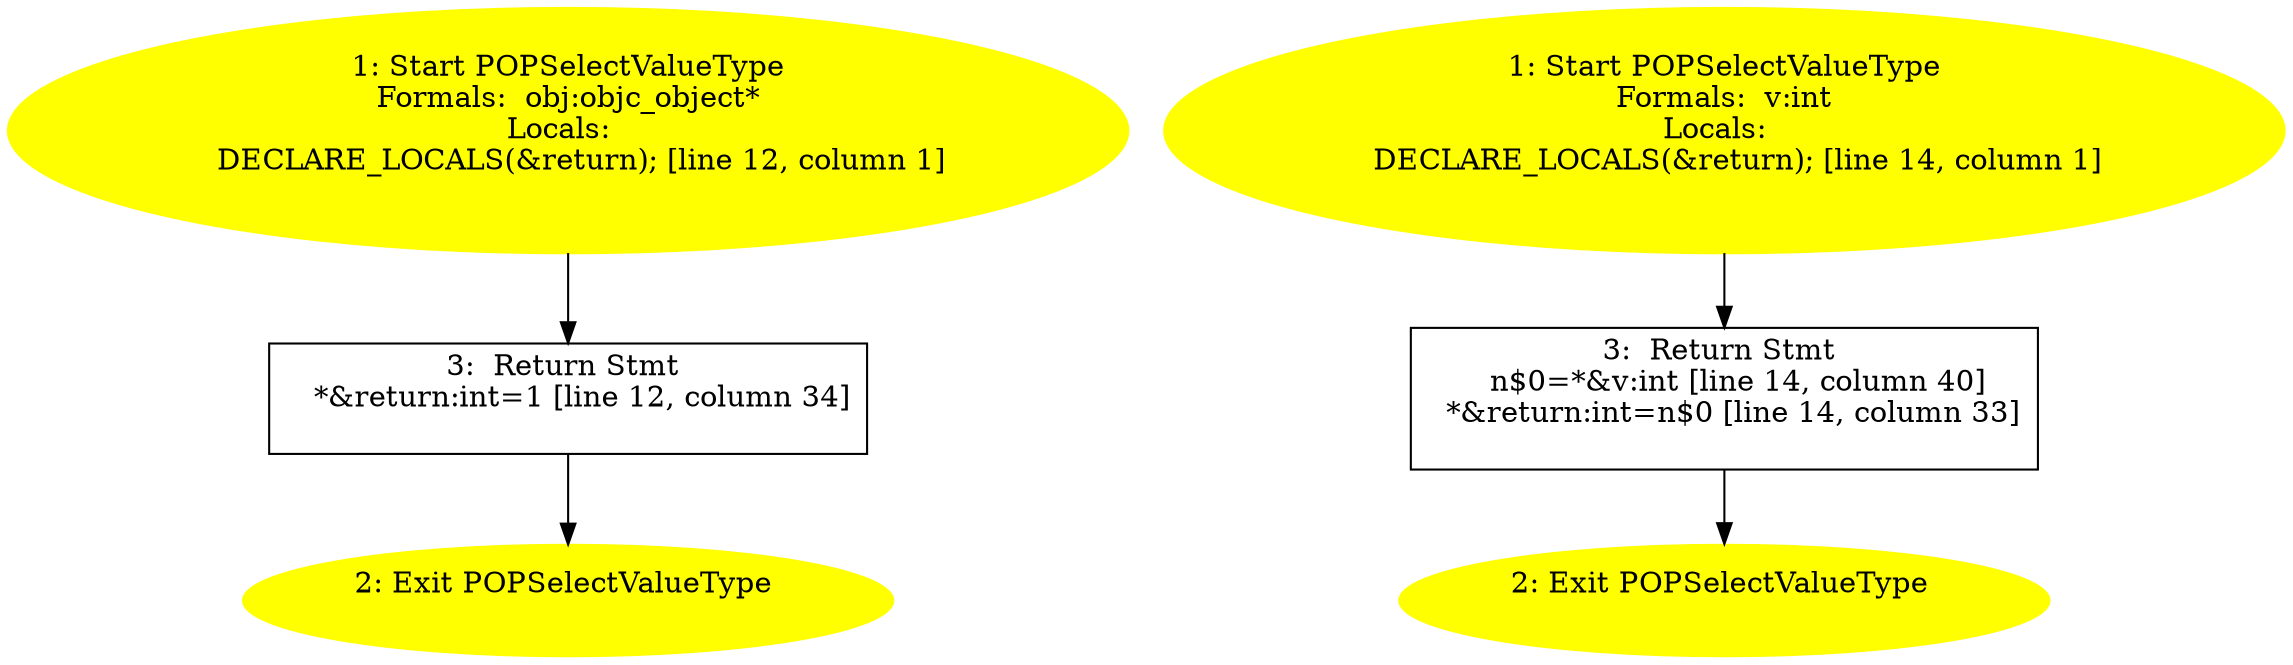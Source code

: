 /* @generated */
digraph cfg {
"POPSelectValueType#4590621362721862851.100c5a1fcd7deab0dea5c6fefbfaf7e9_1" [label="1: Start POPSelectValueType\nFormals:  obj:objc_object*\nLocals:  \n   DECLARE_LOCALS(&return); [line 12, column 1]\n " color=yellow style=filled]
	

	 "POPSelectValueType#4590621362721862851.100c5a1fcd7deab0dea5c6fefbfaf7e9_1" -> "POPSelectValueType#4590621362721862851.100c5a1fcd7deab0dea5c6fefbfaf7e9_3" ;
"POPSelectValueType#4590621362721862851.100c5a1fcd7deab0dea5c6fefbfaf7e9_2" [label="2: Exit POPSelectValueType \n  " color=yellow style=filled]
	

"POPSelectValueType#4590621362721862851.100c5a1fcd7deab0dea5c6fefbfaf7e9_3" [label="3:  Return Stmt \n   *&return:int=1 [line 12, column 34]\n " shape="box"]
	

	 "POPSelectValueType#4590621362721862851.100c5a1fcd7deab0dea5c6fefbfaf7e9_3" -> "POPSelectValueType#4590621362721862851.100c5a1fcd7deab0dea5c6fefbfaf7e9_2" ;
"POPSelectValueType#13202608325161396336.7f6967bed79eb95ec02bca4d934e7bf7_1" [label="1: Start POPSelectValueType\nFormals:  v:int\nLocals:  \n   DECLARE_LOCALS(&return); [line 14, column 1]\n " color=yellow style=filled]
	

	 "POPSelectValueType#13202608325161396336.7f6967bed79eb95ec02bca4d934e7bf7_1" -> "POPSelectValueType#13202608325161396336.7f6967bed79eb95ec02bca4d934e7bf7_3" ;
"POPSelectValueType#13202608325161396336.7f6967bed79eb95ec02bca4d934e7bf7_2" [label="2: Exit POPSelectValueType \n  " color=yellow style=filled]
	

"POPSelectValueType#13202608325161396336.7f6967bed79eb95ec02bca4d934e7bf7_3" [label="3:  Return Stmt \n   n$0=*&v:int [line 14, column 40]\n  *&return:int=n$0 [line 14, column 33]\n " shape="box"]
	

	 "POPSelectValueType#13202608325161396336.7f6967bed79eb95ec02bca4d934e7bf7_3" -> "POPSelectValueType#13202608325161396336.7f6967bed79eb95ec02bca4d934e7bf7_2" ;
}
